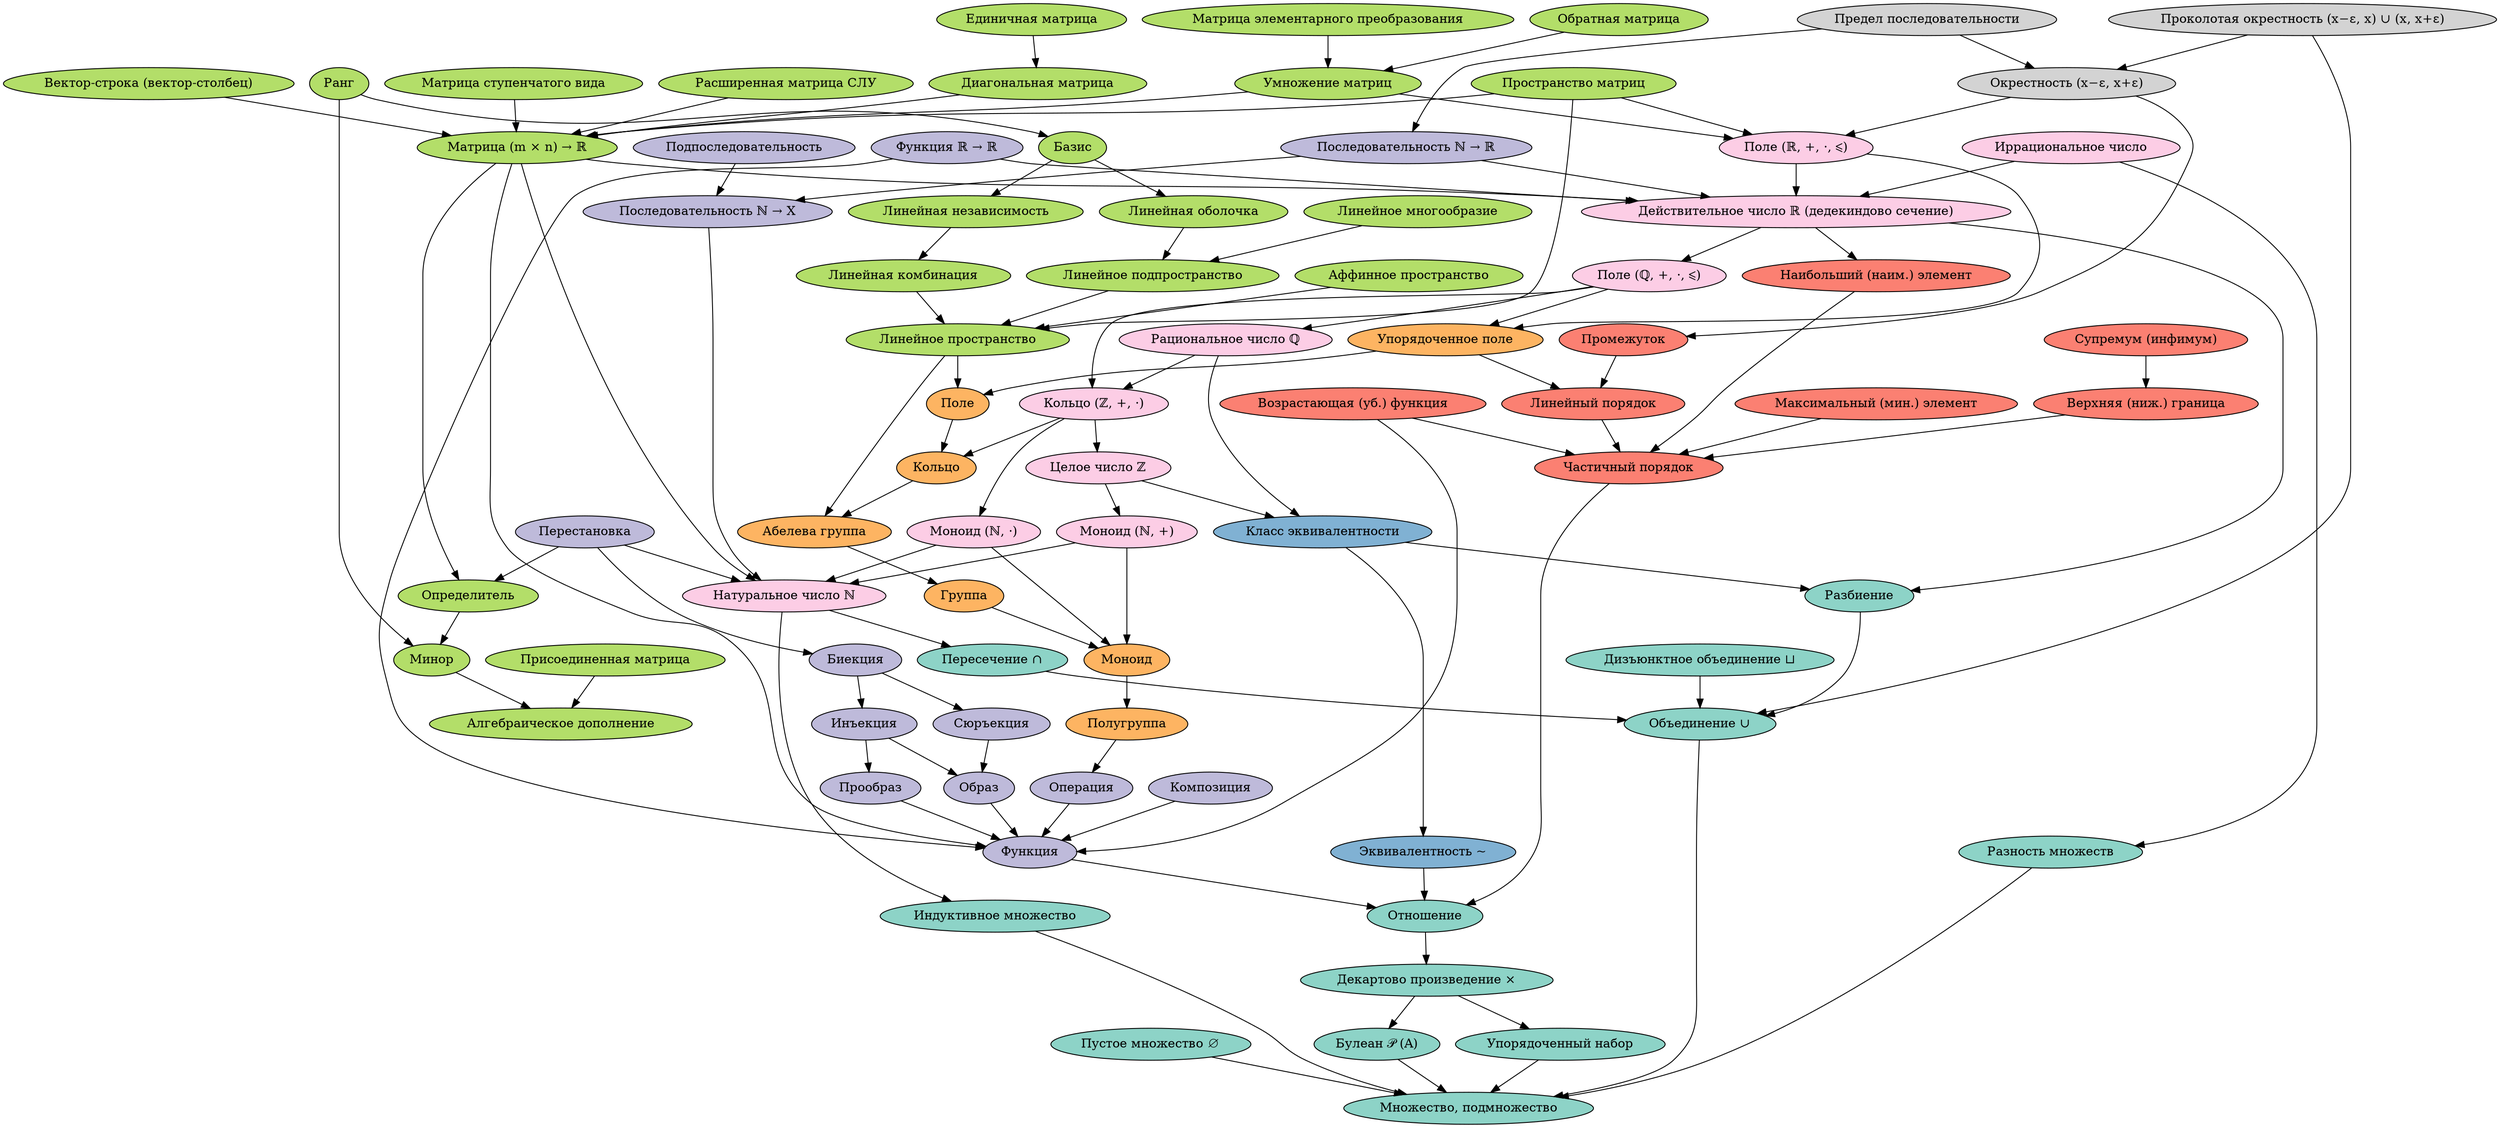 digraph a {
node[colorscheme=set312;style=filled]
clusterrank=global
graph[style=dotted]
subgraph cluster_set_theory {
    label="Теория множеств"
    node[fillcolor = 1]
    set[label="Множество, подмножество"]
    empty_set[label="Пустое множество ∅"]
    union[label="Объединение ∪"]
    power_set[label="Булеан 𝒫 (A)"]
    intersection[label="Пересечение ∩"]
    cartesian_product[label="Декартово произведение ×"]
    tuple[label="Упорядоченный набор"]
    partition[label="Разбиение"]
    disjoint_union[label="Дизъюнктное объединение ⊔"]
    complement[label="Разность множеств"]
    inductive_set[label="Индуктивное множество"]

    empty_set -> set
    tuple -> set
    cartesian_product -> power_set
    cartesian_product -> tuple
    power_set -> set
    union -> set
    intersection -> union
    partition -> union
    disjoint_union -> union
    complement -> set
    inductive_set -> set

    // Relations
    subgraph relations {
        label = "Отношения"

        finitary_relation[label="Отношение"]
        finitary_relation -> cartesian_product

        // Functions
        subgraph cluster_functions {
            label = "Функции"
            node[fillcolor = 3]
            function -> finitary_relation
            function[label="Функция"]
            injection[label="Инъекция"]
            surjection[label="Сюръекция"]
            bijection[label="Биекция"]
            operation[label="Операция"]
            image[label="Образ"]
            preimage[label="Прообраз"]

            composition[label="Композиция"]
            image -> function
            preimage -> function
            injection -> image
            injection -> preimage
            operation -> function
            surjection -> image
            bijection -> surjection
            bijection -> injection
            composition -> function

            subgraph cluster_permutations {
                label = "Перестановки"
                permutation[label="Перестановка"]
                permutation -> bijection
            }

            subgraph cluster_sequences {
                label = "Последовательности"
                sequence[label="Последовательность ℕ → X"]
                subsequence[label="Подпоследовательность"]
                subsequence -> sequence
                real_sequence[label="Последовательность ℕ → ℝ"]
                real_sequence -> sequence
            }

            real_function[label="Функция ℝ → ℝ"]
            real_function -> function
        }

        // Order theory
        subgraph cluster_order_theory {
            label="Порядок"
            node[fillcolor = 4]
            order[label="Частичный порядок"]
            linear_order[label="Линейный порядок"]
            greatest_least_element[label="Наибольший (наим.) элемент"]
            maximal_minimal_element[label="Максимальный (мин.) элемент"]
            upper_lower_bound[label="Верхняя (ниж.) граница"]
            supremum_infimum[label="Супремум (инфимум)"]
            increasing_decreasing_function[label="Возрастающая (уб.) функция"]
            interval[label="Промежуток"]
            maximal_minimal_element -> order
            greatest_least_element -> order
            upper_lower_bound -> order
            supremum_infimum -> upper_lower_bound
            increasing_decreasing_function -> order
            increasing_decreasing_function -> function
            interval -> linear_order
            linear_order -> order
            order -> finitary_relation
        }

        // Order theory
        subgraph cluster_equivalence {
            label = "Эквивалентность"
            node[fillcolor = 5]
            equivalence[label="Эквивалентность ~"]
            equivalence_class[label="Класс эквивалентности"]
            equivalence_class -> equivalence
            equivalence -> finitary_relation
            equivalence_class -> partition
        }
    }
}
// Abstract algebra
subgraph cluster_abstract_algebra {
    label="Алгебраические структуры"
    node[fillcolor = 6]
    semigroup[label="Полугруппа"]
    monoid[label="Моноид"]
    group[label="Группа"]
    abelian_group[label="Абелева группа"]
    ring[label="Кольцо"]
    field[label="Поле"]
    ordered_field[label="Упорядоченное поле"]
    semigroup -> operation
    monoid -> semigroup
    group -> monoid
    field -> ring
    ring -> abelian_group
    ordered_field -> field
    ordered_field -> linear_order
    abelian_group -> group
}

subgraph cluster_linear_algebra {
    label="Линейная алгебра"
    node[fillcolor = 7]
    linear_space[label="Линейное пространство"]
    linear_subspace[label="Линейное подпространство"]
    linear_combination[label="Линейная комбинация"]
    linear_independence[label="Линейная независимость"]
    linear_span[label="Линейная оболочка"]
    linear_manifold[label="Линейное многообразие"]
    basis[label="Базис"]

    linear_space -> abelian_group
    linear_space -> field
    linear_subspace -> linear_space
    linear_combination -> linear_space
    linear_independence -> linear_combination
    linear_span -> linear_subspace
    linear_manifold -> linear_subspace
    basis -> linear_span
    basis -> linear_independence

    affine_space[label="Аффинное пространство"]
    affine_space -> linear_space

    // Matrix
    real_matrix[label="Матрица (m × n) → ℝ"]
    real_matrix_space[label="Пространство матриц"]
    real_matrix -> function

    row_column_vector[label="Вектор-строка (вектор-столбец)"]
    row_column_vector -> real_matrix

    diagonal_matrix[label="Диагональная матрица"]
    diagonal_matrix -> real_matrix

    identity_matrix[label="Единичная матрица"]
    identity_matrix -> diagonal_matrix

    row_echelon_form[label="Матрица ступенчатого вида"]
    row_echelon_form -> real_matrix

    real_matrix_space -> real_matrix
    real_matrix_space -> linear_space
    matrix_multiplication[label="Умножение матриц"]
    matrix_multiplication -> real_matrix

    elementary_matrix[label="Матрица элементарного преобразования"]
    elementary_matrix -> matrix_multiplication

    inverse_matrix[label="Обратная матрица"]
    inverse_matrix -> matrix_multiplication

    determinant[label="Определитель"]
    real_matrix -> determinant
    permutation -> determinant

    minor[label="Минор"]
    determinant -> minor

    algebraic_complement[label="Алгебраическое дополнение"]
    minor -> algebraic_complement

    adjugate_matrix[label="Присоединенная матрица"]
    adjugate_matrix -> algebraic_complement

    rank[label="Ранг"]
    rank -> minor
    rank -> basis

    augmented_matrix[label="Расширенная матрица СЛУ"]
    augmented_matrix -> real_matrix
}

subgraph cluster_number_systems {
    label = "Числовые системы"
    node[fillcolor = 8]
    // Natural numbers
    natural_number[label="Натуральное число ℕ"]
    natural_monoid_additive[label="Моноид (ℕ, +)"]
    natural_monoid_multiplicative[label="Моноид (ℕ, ⋅)"]
    natural_number -> intersection
    natural_number -> inductive_set
    natural_monoid_additive -> monoid
    natural_monoid_additive -> natural_number
    natural_monoid_multiplicative -> monoid
    natural_monoid_multiplicative -> natural_number
    permutation -> natural_number
    sequence -> natural_number
    real_matrix -> natural_number

    // Integer numbers
    integer_number[label="Целое число ℤ"]
    integer_ring[label="Кольцо (ℤ, +, ⋅)"]
    integer_ring -> integer_number
    integer_ring -> natural_monoid_multiplicative
    integer_ring -> ring
    integer_number -> equivalence_class
    integer_number -> natural_monoid_additive

    rational_number[label="Рациональное число ℚ"]
    rational_field[label="Поле (ℚ, +, ⋅, ⩽)"]

    rational_number -> equivalence_class
    rational_number -> integer_ring
    rational_field -> ordered_field
    rational_field -> rational_number
    rational_field -> integer_ring

    irrational_number[label="Иррациональное число"]
    irrational_number -> real_number
    irrational_number -> complement

    real_number[label="Действительное число ℝ (дедекиндово сечение)"]
    real_field[label="Поле (ℝ, +, ⋅, ⩽)"]
    real_number -> rational_field
    real_number -> partition
    real_number -> greatest_least_element
    real_field -> ordered_field
    real_field -> real_number
    real_sequence -> real_number
    real_matrix -> real_number
    real_function -> real_number
    real_matrix_space -> real_field
    matrix_multiplication -> real_field
}

neighborhood[label="Окрестность (x−ε, x+ε)"]
neighborhood -> real_field
neighborhood -> interval
deleted_neighborhood[label="Проколотая окрестность (x−ε, x) ∪ (x, x+ε)"]
deleted_neighborhood -> neighborhood
deleted_neighborhood -> union   
sequence_limit[label="Предел последовательности"]
sequence_limit -> real_sequence
sequence_limit -> neighborhood
}